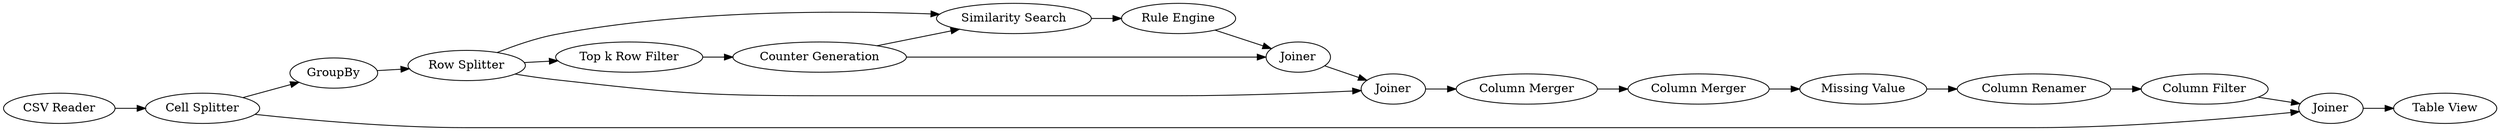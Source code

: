 digraph {
	1 [label="CSV Reader"]
	5 [label="Counter Generation"]
	15 [label="Similarity Search"]
	16 [label=Joiner]
	19 [label=GroupBy]
	20 [label="Cell Splitter"]
	21 [label="Row Splitter"]
	22 [label="Top k Row Filter"]
	23 [label="Rule Engine"]
	24 [label=Joiner]
	25 [label="Column Merger"]
	26 [label="Column Filter"]
	27 [label="Missing Value"]
	28 [label="Column Renamer"]
	29 [label=Joiner]
	30 [label="Column Merger"]
	31 [label="Table View"]
	1 -> 20
	5 -> 15
	5 -> 16
	15 -> 23
	16 -> 24
	19 -> 21
	20 -> 19
	20 -> 29
	21 -> 15
	21 -> 22
	21 -> 24
	22 -> 5
	23 -> 16
	24 -> 25
	25 -> 30
	26 -> 29
	27 -> 28
	28 -> 26
	29 -> 31
	30 -> 27
	rankdir=LR
}
